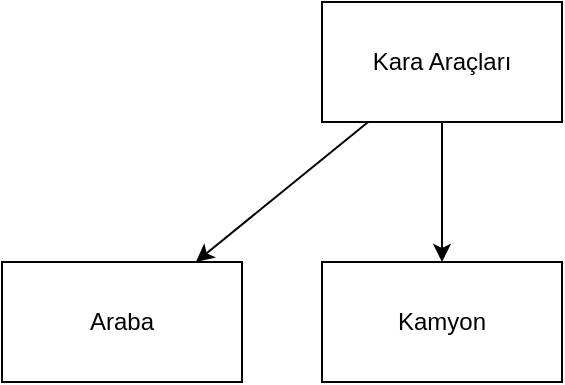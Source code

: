<mxfile>
    <diagram id="JDthIFao2RocwOeFpe4A" name="Page-1">
        <mxGraphModel dx="710" dy="511" grid="1" gridSize="10" guides="1" tooltips="1" connect="1" arrows="1" fold="1" page="1" pageScale="1" pageWidth="827" pageHeight="1169" math="0" shadow="0">
            <root>
                <mxCell id="0"/>
                <mxCell id="1" parent="0"/>
                <mxCell id="5" value="" style="edgeStyle=none;html=1;" edge="1" parent="1" source="2" target="4">
                    <mxGeometry relative="1" as="geometry"/>
                </mxCell>
                <mxCell id="7" value="" style="edgeStyle=none;html=1;" edge="1" parent="1" source="2" target="6">
                    <mxGeometry relative="1" as="geometry"/>
                </mxCell>
                <mxCell id="2" value="Kara Araçları" style="rounded=0;whiteSpace=wrap;html=1;" vertex="1" parent="1">
                    <mxGeometry x="310" y="80" width="120" height="60" as="geometry"/>
                </mxCell>
                <mxCell id="4" value="Araba" style="rounded=0;whiteSpace=wrap;html=1;" vertex="1" parent="1">
                    <mxGeometry x="150" y="210" width="120" height="60" as="geometry"/>
                </mxCell>
                <mxCell id="6" value="Kamyon" style="rounded=0;whiteSpace=wrap;html=1;" vertex="1" parent="1">
                    <mxGeometry x="310" y="210" width="120" height="60" as="geometry"/>
                </mxCell>
            </root>
        </mxGraphModel>
    </diagram>
</mxfile>